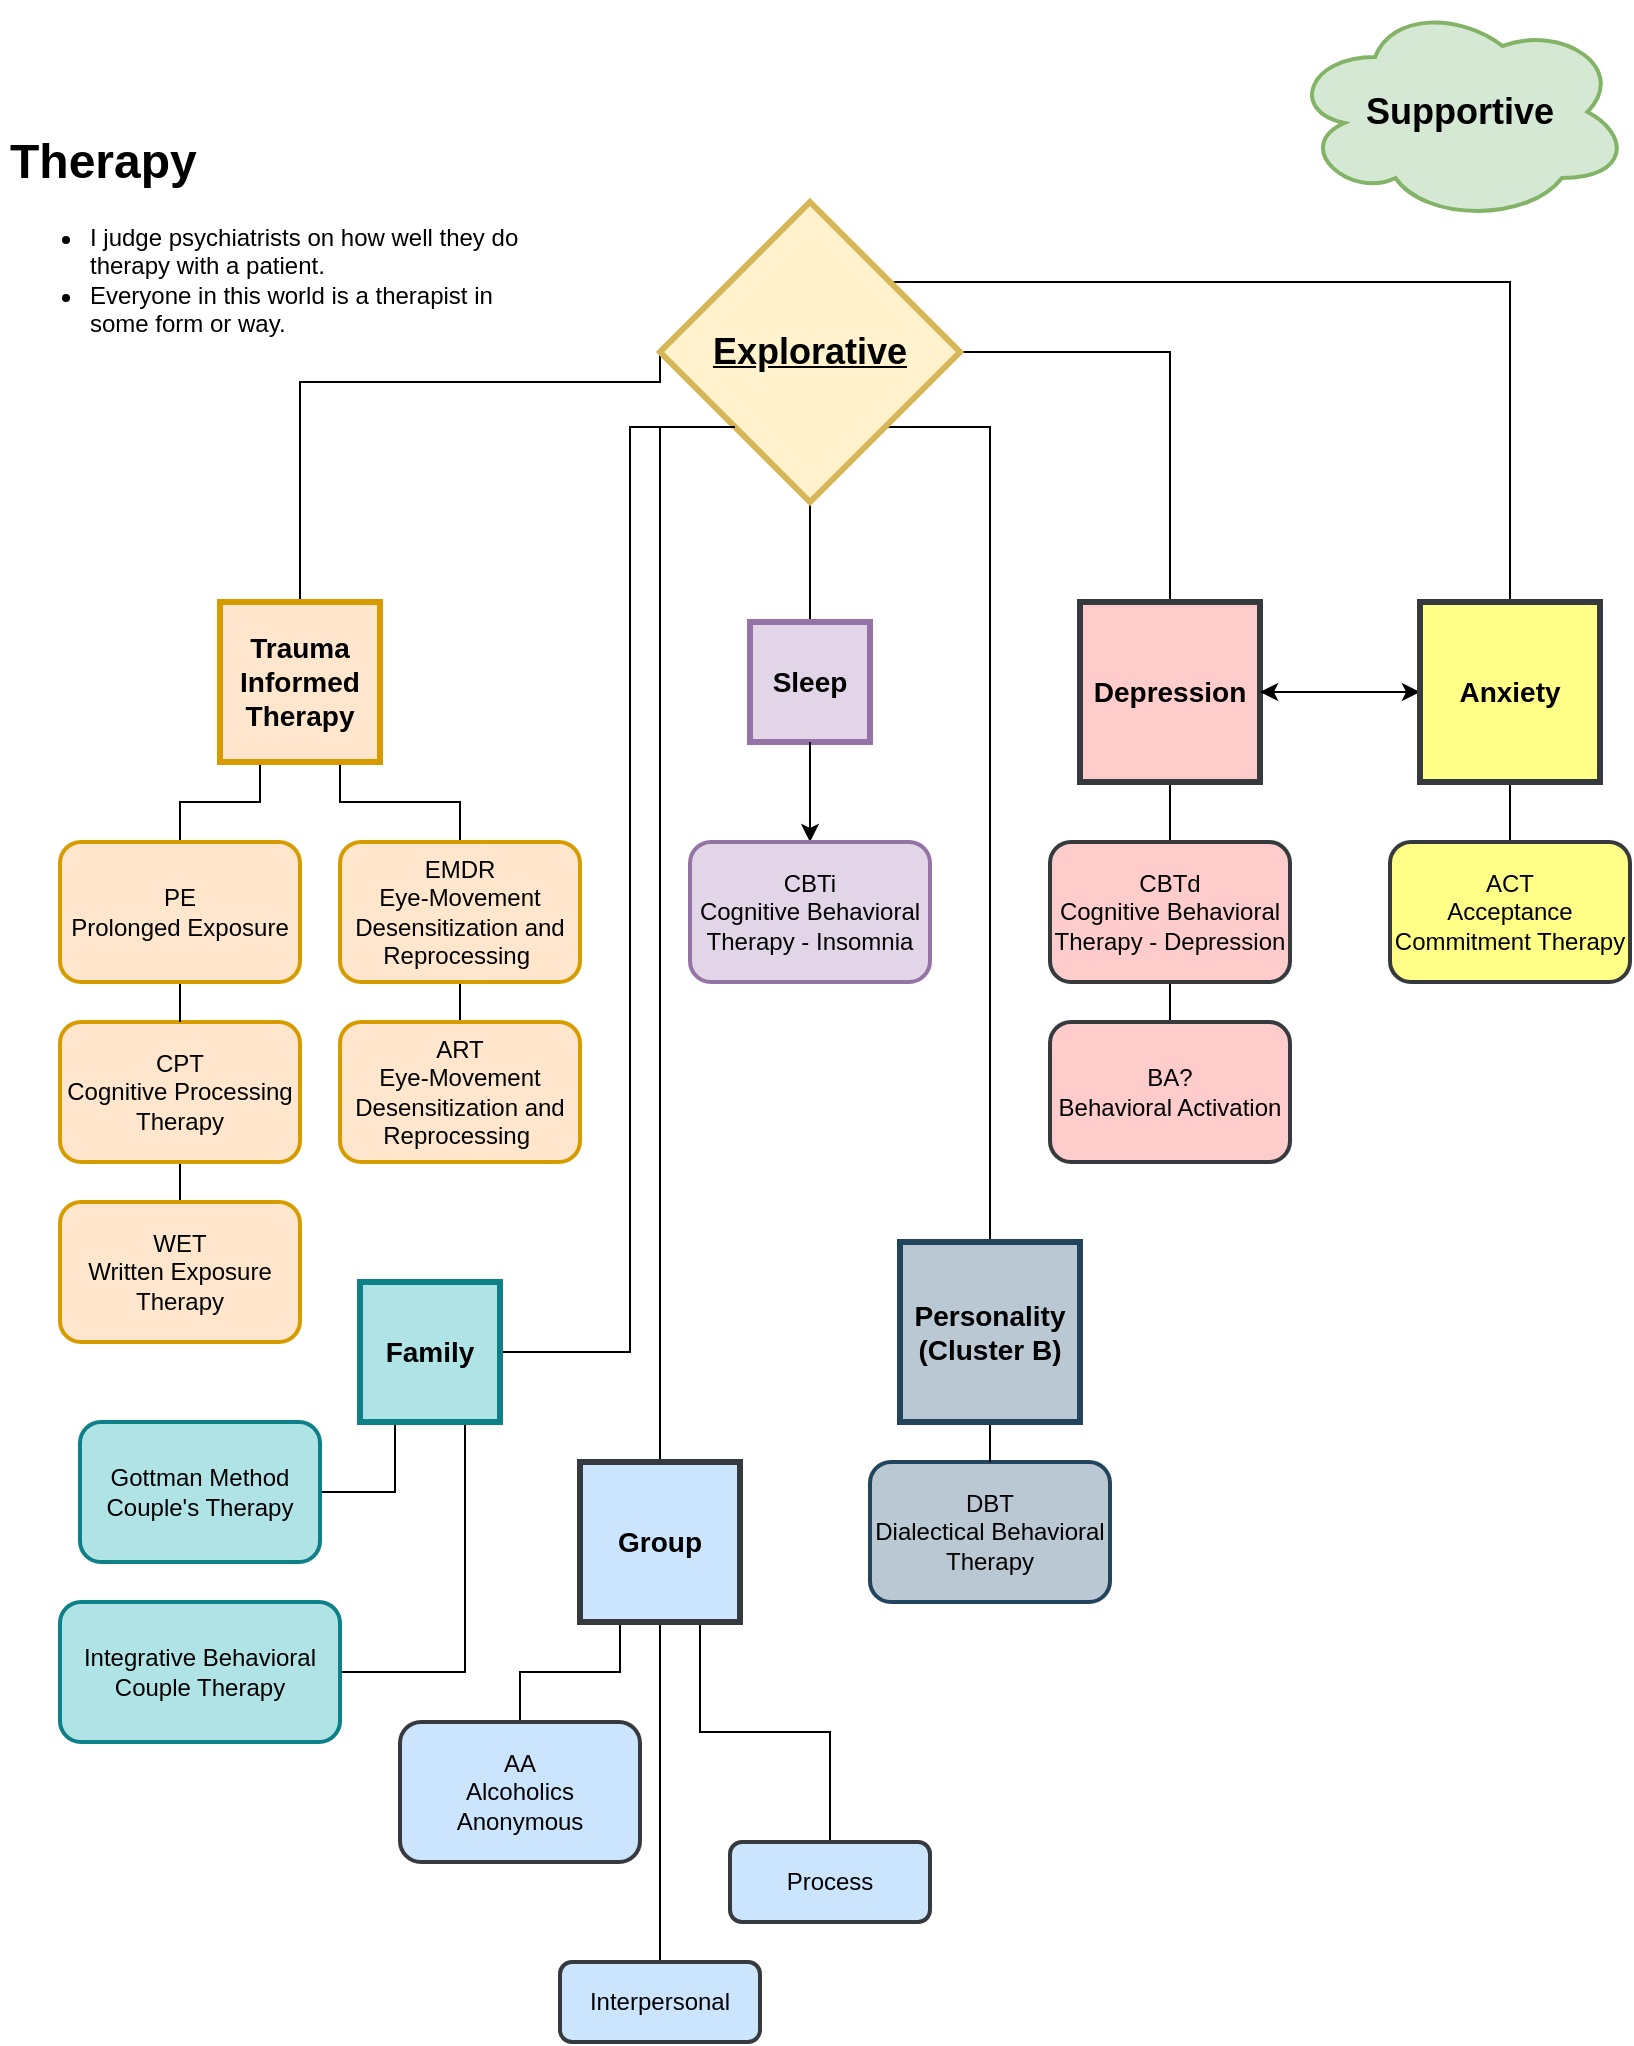 <mxfile version="16.5.6" type="github"><diagram id="gY-3Wkkz0-fv9Eq6Wcdv" name="Page-1"><mxGraphModel dx="1095" dy="1714" grid="1" gridSize="10" guides="1" tooltips="1" connect="1" arrows="1" fold="1" page="1" pageScale="1" pageWidth="850" pageHeight="1100" math="0" shadow="0"><root><mxCell id="0"/><mxCell id="1" parent="0"/><mxCell id="maHm7uyf_X9rZUe_-h6N-1" value="&lt;h1&gt;Therapy&lt;/h1&gt;&lt;div&gt;&lt;ul&gt;&lt;li&gt;I judge psychiatrists on how well they do therapy with a patient.&lt;/li&gt;&lt;li&gt;Everyone in this world is a therapist in some form or way.&lt;/li&gt;&lt;/ul&gt;&lt;/div&gt;" style="text;html=1;strokeColor=none;fillColor=none;spacing=5;spacingTop=-20;whiteSpace=wrap;overflow=hidden;rounded=0;" vertex="1" parent="1"><mxGeometry width="270" height="120" as="geometry"/></mxCell><mxCell id="maHm7uyf_X9rZUe_-h6N-19" style="edgeStyle=orthogonalEdgeStyle;rounded=0;orthogonalLoop=1;jettySize=auto;html=1;exitX=0;exitY=0.5;exitDx=0;exitDy=0;entryX=0.5;entryY=0;entryDx=0;entryDy=0;fontSize=12;endArrow=none;endFill=0;" edge="1" parent="1" source="maHm7uyf_X9rZUe_-h6N-3" target="maHm7uyf_X9rZUe_-h6N-4"><mxGeometry relative="1" as="geometry"><Array as="points"><mxPoint x="330" y="130"/><mxPoint x="150" y="130"/></Array></mxGeometry></mxCell><mxCell id="maHm7uyf_X9rZUe_-h6N-20" style="edgeStyle=orthogonalEdgeStyle;rounded=0;orthogonalLoop=1;jettySize=auto;html=1;exitX=0.5;exitY=1;exitDx=0;exitDy=0;fontSize=12;endArrow=none;endFill=0;" edge="1" parent="1" source="maHm7uyf_X9rZUe_-h6N-3" target="maHm7uyf_X9rZUe_-h6N-13"><mxGeometry relative="1" as="geometry"/></mxCell><mxCell id="maHm7uyf_X9rZUe_-h6N-21" style="edgeStyle=orthogonalEdgeStyle;rounded=0;orthogonalLoop=1;jettySize=auto;html=1;exitX=1;exitY=0.5;exitDx=0;exitDy=0;entryX=0.5;entryY=0;entryDx=0;entryDy=0;fontSize=12;endArrow=none;endFill=0;" edge="1" parent="1" source="maHm7uyf_X9rZUe_-h6N-3" target="maHm7uyf_X9rZUe_-h6N-15"><mxGeometry relative="1" as="geometry"/></mxCell><mxCell id="maHm7uyf_X9rZUe_-h6N-22" style="edgeStyle=orthogonalEdgeStyle;rounded=0;orthogonalLoop=1;jettySize=auto;html=1;exitX=1;exitY=0;exitDx=0;exitDy=0;fontSize=12;endArrow=none;endFill=0;" edge="1" parent="1" source="maHm7uyf_X9rZUe_-h6N-3" target="maHm7uyf_X9rZUe_-h6N-16"><mxGeometry relative="1" as="geometry"><Array as="points"><mxPoint x="443" y="80"/><mxPoint x="755" y="80"/></Array></mxGeometry></mxCell><mxCell id="maHm7uyf_X9rZUe_-h6N-46" style="edgeStyle=orthogonalEdgeStyle;rounded=0;orthogonalLoop=1;jettySize=auto;html=1;exitX=0;exitY=1;exitDx=0;exitDy=0;entryX=1;entryY=0.5;entryDx=0;entryDy=0;fontSize=12;endArrow=none;endFill=0;" edge="1" parent="1" source="maHm7uyf_X9rZUe_-h6N-3" target="maHm7uyf_X9rZUe_-h6N-42"><mxGeometry relative="1" as="geometry"><Array as="points"><mxPoint x="315" y="153"/><mxPoint x="315" y="615"/></Array></mxGeometry></mxCell><mxCell id="maHm7uyf_X9rZUe_-h6N-47" style="edgeStyle=orthogonalEdgeStyle;rounded=0;orthogonalLoop=1;jettySize=auto;html=1;exitX=1;exitY=1;exitDx=0;exitDy=0;entryX=0.5;entryY=0;entryDx=0;entryDy=0;fontSize=12;endArrow=none;endFill=0;" edge="1" parent="1" source="maHm7uyf_X9rZUe_-h6N-3" target="maHm7uyf_X9rZUe_-h6N-45"><mxGeometry relative="1" as="geometry"><Array as="points"><mxPoint x="495" y="153"/></Array></mxGeometry></mxCell><mxCell id="maHm7uyf_X9rZUe_-h6N-3" value="Explorative" style="rhombus;whiteSpace=wrap;html=1;fillColor=#fff2cc;strokeColor=#d6b656;strokeWidth=3;fontSize=18;fontStyle=5" vertex="1" parent="1"><mxGeometry x="330" y="40" width="150" height="150" as="geometry"/></mxCell><mxCell id="maHm7uyf_X9rZUe_-h6N-30" style="edgeStyle=orthogonalEdgeStyle;rounded=0;orthogonalLoop=1;jettySize=auto;html=1;exitX=0.25;exitY=1;exitDx=0;exitDy=0;entryX=0.5;entryY=0;entryDx=0;entryDy=0;fontSize=12;endArrow=none;endFill=0;" edge="1" parent="1" source="maHm7uyf_X9rZUe_-h6N-4" target="maHm7uyf_X9rZUe_-h6N-9"><mxGeometry relative="1" as="geometry"/></mxCell><mxCell id="maHm7uyf_X9rZUe_-h6N-33" style="edgeStyle=orthogonalEdgeStyle;rounded=0;orthogonalLoop=1;jettySize=auto;html=1;exitX=0.75;exitY=1;exitDx=0;exitDy=0;entryX=0.5;entryY=0;entryDx=0;entryDy=0;fontSize=12;endArrow=none;endFill=0;" edge="1" parent="1" source="maHm7uyf_X9rZUe_-h6N-4" target="maHm7uyf_X9rZUe_-h6N-10"><mxGeometry relative="1" as="geometry"/></mxCell><mxCell id="maHm7uyf_X9rZUe_-h6N-4" value="Trauma Informed Therapy" style="whiteSpace=wrap;html=1;aspect=fixed;rounded=0;fontSize=14;strokeWidth=3;fontStyle=1;fillColor=#ffe6cc;strokeColor=#d79b00;" vertex="1" parent="1"><mxGeometry x="110" y="240" width="80" height="80" as="geometry"/></mxCell><mxCell id="maHm7uyf_X9rZUe_-h6N-32" style="edgeStyle=orthogonalEdgeStyle;rounded=0;orthogonalLoop=1;jettySize=auto;html=1;exitX=0.5;exitY=1;exitDx=0;exitDy=0;entryX=0.5;entryY=0;entryDx=0;entryDy=0;fontSize=12;endArrow=none;endFill=0;" edge="1" parent="1" source="maHm7uyf_X9rZUe_-h6N-8" target="maHm7uyf_X9rZUe_-h6N-12"><mxGeometry relative="1" as="geometry"/></mxCell><mxCell id="maHm7uyf_X9rZUe_-h6N-8" value="CPT&lt;br&gt;Cognitive Processing Therapy" style="rounded=1;whiteSpace=wrap;html=1;fontSize=12;strokeWidth=2;fillColor=#ffe6cc;strokeColor=#d79b00;" vertex="1" parent="1"><mxGeometry x="30" y="450" width="120" height="70" as="geometry"/></mxCell><mxCell id="maHm7uyf_X9rZUe_-h6N-31" style="edgeStyle=orthogonalEdgeStyle;rounded=0;orthogonalLoop=1;jettySize=auto;html=1;exitX=0.5;exitY=1;exitDx=0;exitDy=0;entryX=0.5;entryY=0;entryDx=0;entryDy=0;fontSize=12;endArrow=none;endFill=0;" edge="1" parent="1" source="maHm7uyf_X9rZUe_-h6N-9" target="maHm7uyf_X9rZUe_-h6N-8"><mxGeometry relative="1" as="geometry"/></mxCell><mxCell id="maHm7uyf_X9rZUe_-h6N-9" value="PE&lt;br&gt;Prolonged Exposure" style="rounded=1;whiteSpace=wrap;html=1;fontSize=12;strokeWidth=2;fillColor=#ffe6cc;strokeColor=#d79b00;" vertex="1" parent="1"><mxGeometry x="30" y="360" width="120" height="70" as="geometry"/></mxCell><mxCell id="maHm7uyf_X9rZUe_-h6N-34" style="edgeStyle=orthogonalEdgeStyle;rounded=0;orthogonalLoop=1;jettySize=auto;html=1;exitX=0.5;exitY=1;exitDx=0;exitDy=0;entryX=0.5;entryY=0;entryDx=0;entryDy=0;fontSize=12;endArrow=none;endFill=0;" edge="1" parent="1" source="maHm7uyf_X9rZUe_-h6N-10" target="maHm7uyf_X9rZUe_-h6N-11"><mxGeometry relative="1" as="geometry"/></mxCell><mxCell id="maHm7uyf_X9rZUe_-h6N-10" value="EMDR&lt;br&gt;Eye-Movement Desensitization and Reprocessing&amp;nbsp;" style="rounded=1;whiteSpace=wrap;html=1;fontSize=12;strokeWidth=2;fillColor=#ffe6cc;strokeColor=#d79b00;" vertex="1" parent="1"><mxGeometry x="170" y="360" width="120" height="70" as="geometry"/></mxCell><mxCell id="maHm7uyf_X9rZUe_-h6N-11" value="ART&lt;br&gt;Eye-Movement Desensitization and Reprocessing&amp;nbsp;" style="rounded=1;whiteSpace=wrap;html=1;fontSize=12;strokeWidth=2;fillColor=#ffe6cc;strokeColor=#d79b00;" vertex="1" parent="1"><mxGeometry x="170" y="450" width="120" height="70" as="geometry"/></mxCell><mxCell id="maHm7uyf_X9rZUe_-h6N-12" value="WET&lt;br&gt;Written Exposure Therapy" style="rounded=1;whiteSpace=wrap;html=1;fontSize=12;strokeWidth=2;fillColor=#ffe6cc;strokeColor=#d79b00;" vertex="1" parent="1"><mxGeometry x="30" y="540" width="120" height="70" as="geometry"/></mxCell><mxCell id="maHm7uyf_X9rZUe_-h6N-28" style="edgeStyle=orthogonalEdgeStyle;rounded=0;orthogonalLoop=1;jettySize=auto;html=1;fontSize=12;" edge="1" parent="1" source="maHm7uyf_X9rZUe_-h6N-13" target="maHm7uyf_X9rZUe_-h6N-14"><mxGeometry relative="1" as="geometry"/></mxCell><mxCell id="maHm7uyf_X9rZUe_-h6N-13" value="Sleep" style="whiteSpace=wrap;html=1;aspect=fixed;rounded=0;fontSize=14;strokeWidth=3;fontStyle=1;fillColor=#e1d5e7;strokeColor=#9673a6;" vertex="1" parent="1"><mxGeometry x="375" y="250" width="60" height="60" as="geometry"/></mxCell><mxCell id="maHm7uyf_X9rZUe_-h6N-53" value="" style="edgeStyle=orthogonalEdgeStyle;rounded=0;orthogonalLoop=1;jettySize=auto;html=1;fontSize=12;endArrow=none;endFill=0;" edge="1" parent="1" source="maHm7uyf_X9rZUe_-h6N-14" target="maHm7uyf_X9rZUe_-h6N-13"><mxGeometry relative="1" as="geometry"/></mxCell><mxCell id="maHm7uyf_X9rZUe_-h6N-14" value="CBTi&lt;br&gt;Cognitive Behavioral Therapy - Insomnia" style="rounded=1;whiteSpace=wrap;html=1;fontSize=12;strokeWidth=2;fillColor=#e1d5e7;strokeColor=#9673a6;" vertex="1" parent="1"><mxGeometry x="345" y="360" width="120" height="70" as="geometry"/></mxCell><mxCell id="maHm7uyf_X9rZUe_-h6N-24" style="edgeStyle=orthogonalEdgeStyle;rounded=0;orthogonalLoop=1;jettySize=auto;html=1;entryX=0;entryY=0.5;entryDx=0;entryDy=0;fontSize=12;" edge="1" parent="1" source="maHm7uyf_X9rZUe_-h6N-15" target="maHm7uyf_X9rZUe_-h6N-16"><mxGeometry relative="1" as="geometry"><Array as="points"><mxPoint x="680" y="285"/><mxPoint x="680" y="285"/></Array></mxGeometry></mxCell><mxCell id="maHm7uyf_X9rZUe_-h6N-39" style="edgeStyle=orthogonalEdgeStyle;rounded=0;orthogonalLoop=1;jettySize=auto;html=1;exitX=0.5;exitY=1;exitDx=0;exitDy=0;entryX=0.5;entryY=0;entryDx=0;entryDy=0;fontSize=12;endArrow=none;endFill=0;" edge="1" parent="1" source="maHm7uyf_X9rZUe_-h6N-15" target="maHm7uyf_X9rZUe_-h6N-17"><mxGeometry relative="1" as="geometry"/></mxCell><mxCell id="maHm7uyf_X9rZUe_-h6N-15" value="Depression" style="whiteSpace=wrap;html=1;aspect=fixed;rounded=0;fontSize=14;strokeWidth=3;fontStyle=1;fillColor=#ffcccc;strokeColor=#36393d;" vertex="1" parent="1"><mxGeometry x="540" y="240" width="90" height="90" as="geometry"/></mxCell><mxCell id="maHm7uyf_X9rZUe_-h6N-26" style="edgeStyle=orthogonalEdgeStyle;rounded=0;orthogonalLoop=1;jettySize=auto;html=1;fontSize=12;" edge="1" parent="1" source="maHm7uyf_X9rZUe_-h6N-16" target="maHm7uyf_X9rZUe_-h6N-15"><mxGeometry relative="1" as="geometry"/></mxCell><mxCell id="maHm7uyf_X9rZUe_-h6N-38" style="edgeStyle=orthogonalEdgeStyle;rounded=0;orthogonalLoop=1;jettySize=auto;html=1;exitX=0.5;exitY=1;exitDx=0;exitDy=0;entryX=0.5;entryY=0;entryDx=0;entryDy=0;fontSize=12;endArrow=none;endFill=0;" edge="1" parent="1" source="maHm7uyf_X9rZUe_-h6N-16" target="maHm7uyf_X9rZUe_-h6N-23"><mxGeometry relative="1" as="geometry"/></mxCell><mxCell id="maHm7uyf_X9rZUe_-h6N-16" value="Anxiety" style="whiteSpace=wrap;html=1;aspect=fixed;rounded=0;fontSize=14;strokeWidth=3;fontStyle=1;fillColor=#ffff88;strokeColor=#36393d;" vertex="1" parent="1"><mxGeometry x="710" y="240" width="90" height="90" as="geometry"/></mxCell><mxCell id="maHm7uyf_X9rZUe_-h6N-40" style="edgeStyle=orthogonalEdgeStyle;rounded=0;orthogonalLoop=1;jettySize=auto;html=1;exitX=0.5;exitY=1;exitDx=0;exitDy=0;fontSize=12;endArrow=none;endFill=0;" edge="1" parent="1" source="maHm7uyf_X9rZUe_-h6N-17" target="maHm7uyf_X9rZUe_-h6N-36"><mxGeometry relative="1" as="geometry"/></mxCell><mxCell id="maHm7uyf_X9rZUe_-h6N-17" value="CBTd&lt;br&gt;Cognitive Behavioral Therapy - Depression" style="rounded=1;whiteSpace=wrap;html=1;fontSize=12;strokeWidth=2;fillColor=#ffcccc;strokeColor=#36393d;" vertex="1" parent="1"><mxGeometry x="525" y="360" width="120" height="70" as="geometry"/></mxCell><mxCell id="maHm7uyf_X9rZUe_-h6N-18" value="&lt;span style=&quot;font-size: 18px ; font-weight: 700&quot;&gt;Supportive&lt;/span&gt;" style="ellipse;shape=cloud;whiteSpace=wrap;html=1;rounded=0;fontSize=12;strokeWidth=2;fillColor=#d5e8d4;strokeColor=#82b366;" vertex="1" parent="1"><mxGeometry x="645" y="-60" width="170" height="110" as="geometry"/></mxCell><mxCell id="maHm7uyf_X9rZUe_-h6N-23" value="ACT&lt;br&gt;Acceptance Commitment Therapy" style="rounded=1;whiteSpace=wrap;html=1;fontSize=12;strokeWidth=2;fillColor=#ffff88;strokeColor=#36393d;" vertex="1" parent="1"><mxGeometry x="695" y="360" width="120" height="70" as="geometry"/></mxCell><mxCell id="maHm7uyf_X9rZUe_-h6N-35" value="DBT&lt;br&gt;Dialectical Behavioral Therapy" style="rounded=1;whiteSpace=wrap;html=1;fontSize=12;strokeWidth=2;fillColor=#bac8d3;strokeColor=#23445d;" vertex="1" parent="1"><mxGeometry x="435" y="670" width="120" height="70" as="geometry"/></mxCell><mxCell id="maHm7uyf_X9rZUe_-h6N-36" value="BA?&lt;br&gt;Behavioral Activation" style="rounded=1;whiteSpace=wrap;html=1;fontSize=12;strokeWidth=2;fillColor=#ffcccc;strokeColor=#36393d;" vertex="1" parent="1"><mxGeometry x="525" y="450" width="120" height="70" as="geometry"/></mxCell><mxCell id="maHm7uyf_X9rZUe_-h6N-50" style="edgeStyle=orthogonalEdgeStyle;rounded=0;orthogonalLoop=1;jettySize=auto;html=1;exitX=0.25;exitY=1;exitDx=0;exitDy=0;entryX=1;entryY=0.5;entryDx=0;entryDy=0;fontSize=12;endArrow=none;endFill=0;" edge="1" parent="1" source="maHm7uyf_X9rZUe_-h6N-42" target="maHm7uyf_X9rZUe_-h6N-43"><mxGeometry relative="1" as="geometry"/></mxCell><mxCell id="maHm7uyf_X9rZUe_-h6N-51" style="edgeStyle=orthogonalEdgeStyle;rounded=0;orthogonalLoop=1;jettySize=auto;html=1;exitX=0.75;exitY=1;exitDx=0;exitDy=0;entryX=1;entryY=0.5;entryDx=0;entryDy=0;fontSize=12;endArrow=none;endFill=0;" edge="1" parent="1" source="maHm7uyf_X9rZUe_-h6N-42" target="maHm7uyf_X9rZUe_-h6N-49"><mxGeometry relative="1" as="geometry"/></mxCell><mxCell id="maHm7uyf_X9rZUe_-h6N-42" value="Family" style="whiteSpace=wrap;html=1;aspect=fixed;rounded=0;fontSize=14;strokeWidth=3;fontStyle=1;fillColor=#b0e3e6;strokeColor=#0e8088;" vertex="1" parent="1"><mxGeometry x="180" y="580" width="70" height="70" as="geometry"/></mxCell><mxCell id="maHm7uyf_X9rZUe_-h6N-43" value="Gottman Method Couple's Therapy" style="rounded=1;whiteSpace=wrap;html=1;fontSize=12;strokeWidth=2;fillColor=#b0e3e6;strokeColor=#0e8088;" vertex="1" parent="1"><mxGeometry x="40" y="650" width="120" height="70" as="geometry"/></mxCell><mxCell id="maHm7uyf_X9rZUe_-h6N-52" style="edgeStyle=orthogonalEdgeStyle;rounded=0;orthogonalLoop=1;jettySize=auto;html=1;entryX=0;entryY=1;entryDx=0;entryDy=0;fontSize=12;endArrow=none;endFill=0;" edge="1" parent="1" source="maHm7uyf_X9rZUe_-h6N-44" target="maHm7uyf_X9rZUe_-h6N-3"><mxGeometry relative="1" as="geometry"><Array as="points"><mxPoint x="330" y="153"/></Array></mxGeometry></mxCell><mxCell id="maHm7uyf_X9rZUe_-h6N-58" style="edgeStyle=orthogonalEdgeStyle;rounded=0;orthogonalLoop=1;jettySize=auto;html=1;exitX=0.25;exitY=1;exitDx=0;exitDy=0;entryX=0.5;entryY=0;entryDx=0;entryDy=0;fontSize=12;endArrow=none;endFill=0;" edge="1" parent="1" source="maHm7uyf_X9rZUe_-h6N-44" target="maHm7uyf_X9rZUe_-h6N-56"><mxGeometry relative="1" as="geometry"/></mxCell><mxCell id="maHm7uyf_X9rZUe_-h6N-59" style="edgeStyle=orthogonalEdgeStyle;rounded=0;orthogonalLoop=1;jettySize=auto;html=1;entryX=0.5;entryY=0;entryDx=0;entryDy=0;fontSize=12;endArrow=none;endFill=0;" edge="1" parent="1" source="maHm7uyf_X9rZUe_-h6N-44" target="maHm7uyf_X9rZUe_-h6N-57"><mxGeometry relative="1" as="geometry"/></mxCell><mxCell id="maHm7uyf_X9rZUe_-h6N-61" style="edgeStyle=orthogonalEdgeStyle;rounded=0;orthogonalLoop=1;jettySize=auto;html=1;exitX=0.75;exitY=1;exitDx=0;exitDy=0;entryX=0.5;entryY=0;entryDx=0;entryDy=0;fontSize=12;endArrow=none;endFill=0;" edge="1" parent="1" source="maHm7uyf_X9rZUe_-h6N-44" target="maHm7uyf_X9rZUe_-h6N-60"><mxGeometry relative="1" as="geometry"/></mxCell><mxCell id="maHm7uyf_X9rZUe_-h6N-44" value="Group" style="whiteSpace=wrap;html=1;aspect=fixed;rounded=0;fontSize=14;strokeWidth=3;fontStyle=1;fillColor=#cce5ff;strokeColor=#36393d;" vertex="1" parent="1"><mxGeometry x="290" y="670" width="80" height="80" as="geometry"/></mxCell><mxCell id="maHm7uyf_X9rZUe_-h6N-48" style="edgeStyle=orthogonalEdgeStyle;rounded=0;orthogonalLoop=1;jettySize=auto;html=1;exitX=0.5;exitY=1;exitDx=0;exitDy=0;entryX=0.5;entryY=0;entryDx=0;entryDy=0;fontSize=12;endArrow=none;endFill=0;" edge="1" parent="1" source="maHm7uyf_X9rZUe_-h6N-45" target="maHm7uyf_X9rZUe_-h6N-35"><mxGeometry relative="1" as="geometry"/></mxCell><mxCell id="maHm7uyf_X9rZUe_-h6N-45" value="Personality (Cluster B)" style="whiteSpace=wrap;html=1;aspect=fixed;rounded=0;fontSize=14;strokeWidth=3;fontStyle=1;fillColor=#bac8d3;strokeColor=#23445d;" vertex="1" parent="1"><mxGeometry x="450" y="560" width="90" height="90" as="geometry"/></mxCell><mxCell id="maHm7uyf_X9rZUe_-h6N-49" value="Integrative Behavioral Couple Therapy" style="rounded=1;whiteSpace=wrap;html=1;fontSize=12;strokeWidth=2;fillColor=#b0e3e6;strokeColor=#0e8088;" vertex="1" parent="1"><mxGeometry x="30" y="740" width="140" height="70" as="geometry"/></mxCell><mxCell id="maHm7uyf_X9rZUe_-h6N-56" value="AA&lt;br&gt;Alcoholics Anonymous" style="rounded=1;whiteSpace=wrap;html=1;fontSize=12;strokeWidth=2;fillColor=#cce5ff;strokeColor=#36393d;" vertex="1" parent="1"><mxGeometry x="200" y="800" width="120" height="70" as="geometry"/></mxCell><mxCell id="maHm7uyf_X9rZUe_-h6N-57" value="Interpersonal" style="rounded=1;whiteSpace=wrap;html=1;fontSize=12;strokeWidth=2;fillColor=#cce5ff;strokeColor=#36393d;" vertex="1" parent="1"><mxGeometry x="280" y="920" width="100" height="40" as="geometry"/></mxCell><mxCell id="maHm7uyf_X9rZUe_-h6N-60" value="Process" style="rounded=1;whiteSpace=wrap;html=1;fontSize=12;strokeWidth=2;fillColor=#cce5ff;strokeColor=#36393d;" vertex="1" parent="1"><mxGeometry x="365" y="860" width="100" height="40" as="geometry"/></mxCell></root></mxGraphModel></diagram></mxfile>